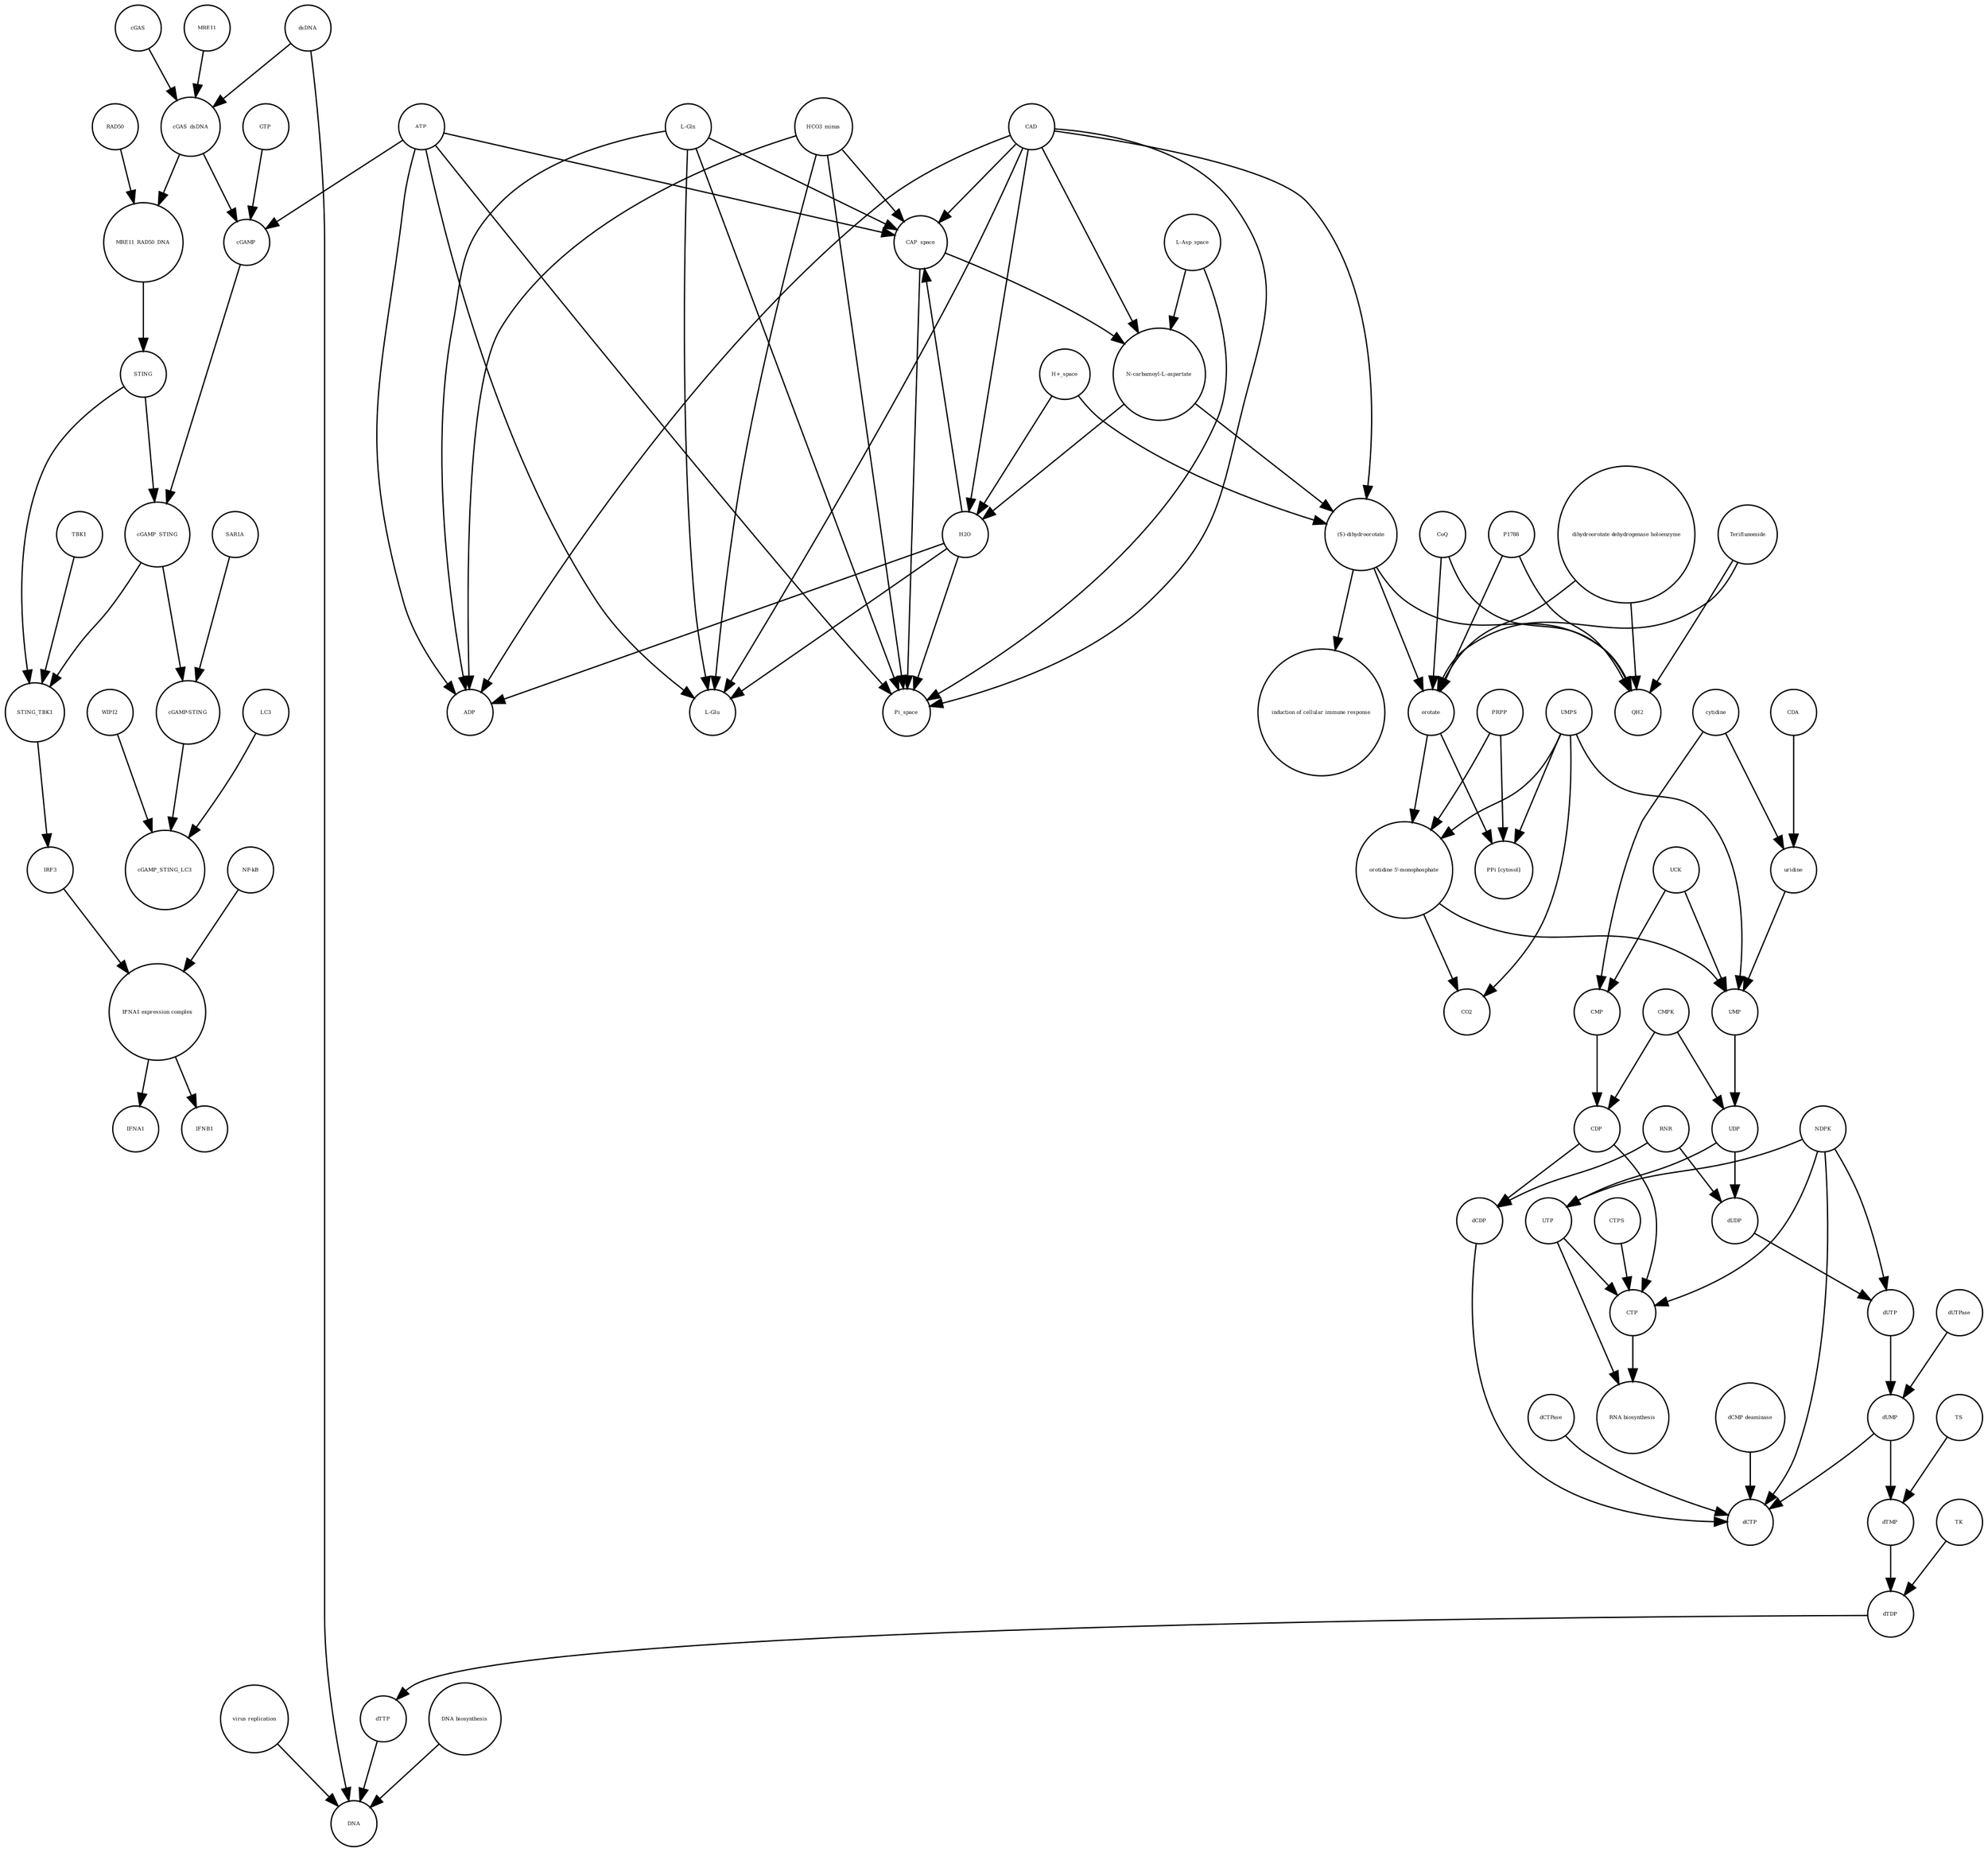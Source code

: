 strict digraph  {
UTP [annotation="", bipartite=0, cls="simple chemical", fontsize=4, label=UTP, shape=circle];
"RNA biosynthesis" [annotation="urn_miriam_obo.go_GO%3A0032774", bipartite=0, cls=phenotype, fontsize=4, label="RNA biosynthesis", shape=circle];
CTP [annotation="", bipartite=0, cls="simple chemical", fontsize=4, label=CTP, shape=circle];
"(S)-dihydroorotate" [annotation="", bipartite=0, cls="simple chemical", fontsize=4, label="(S)-dihydroorotate", shape=circle];
"induction of cellular immune response" [annotation="", bipartite=0, cls=phenotype, fontsize=4, label="induction of cellular immune response", shape=circle];
Pi_space [annotation="", bipartite=0, cls="simple chemical", fontsize=4, label=Pi_space, shape=circle];
CDA [annotation="", bipartite=0, cls=macromolecule, fontsize=4, label=CDA, shape=circle];
orotate [annotation="", bipartite=0, cls="simple chemical", fontsize=4, label=orotate, shape=circle];
cytidine [annotation="", bipartite=0, cls="simple chemical", fontsize=4, label=cytidine, shape=circle];
STING_TBK1 [annotation="", bipartite=0, cls=complex, fontsize=4, label=STING_TBK1, shape=circle];
"H+_space" [annotation="", bipartite=0, cls="simple chemical", fontsize=4, label="H+_space", shape=circle];
UDP [annotation="", bipartite=0, cls="simple chemical", fontsize=4, label=UDP, shape=circle];
ATP [annotation="", bipartite=0, cls="simple chemical", fontsize=4, label=ATP, shape=circle];
"virus replication" [annotation="", bipartite=0, cls=phenotype, fontsize=4, label="virus replication", shape=circle];
"L-Gln" [annotation="", bipartite=0, cls="simple chemical", fontsize=4, label="L-Gln", shape=circle];
"PPi [cytosol]" [annotation="", bipartite=0, cls="simple chemical", fontsize=4, label="PPi [cytosol]", shape=circle];
"NF-kB" [annotation="", bipartite=0, cls=complex, fontsize=4, label="NF-kB", shape=circle];
"N-carbamoyl-L-aspartate" [annotation="", bipartite=0, cls="simple chemical", fontsize=4, label="N-carbamoyl-L-aspartate", shape=circle];
CO2 [annotation="", bipartite=0, cls="simple chemical", fontsize=4, label=CO2, shape=circle];
"dCMP deaminase" [annotation="", bipartite=0, cls=macromolecule, fontsize=4, label="dCMP deaminase", shape=circle];
RNR [annotation="", bipartite=0, cls=macromolecule, fontsize=4, label=RNR, shape=circle];
dCTP [annotation="", bipartite=0, cls="simple chemical", fontsize=4, label=dCTP, shape=circle];
CDP [annotation="", bipartite=0, cls="simple chemical", fontsize=4, label=CDP, shape=circle];
"IFNA1 expression complex" [annotation="", bipartite=0, cls=complex, fontsize=4, label="IFNA1 expression complex", shape=circle];
dCTPase [annotation="", bipartite=0, cls=macromolecule, fontsize=4, label=dCTPase, shape=circle];
RAD50 [annotation="", bipartite=0, cls="macromolecule multimer", fontsize=4, label=RAD50, shape=circle];
UCK [annotation="", bipartite=0, cls=macromolecule, fontsize=4, label=UCK, shape=circle];
dUTP [annotation="", bipartite=0, cls="simple chemical", fontsize=4, label=dUTP, shape=circle];
cGAS [annotation="", bipartite=0, cls=macromolecule, fontsize=4, label=cGAS, shape=circle];
LC3 [annotation="", bipartite=0, cls=macromolecule, fontsize=4, label=LC3, shape=circle];
H2O [annotation="", bipartite=0, cls="simple chemical", fontsize=4, label=H2O, shape=circle];
TBK1 [annotation="", bipartite=0, cls=macromolecule, fontsize=4, label=TBK1, shape=circle];
dUTPase [annotation="", bipartite=0, cls=macromolecule, fontsize=4, label=dUTPase, shape=circle];
WIPI2 [annotation="", bipartite=0, cls=macromolecule, fontsize=4, label=WIPI2, shape=circle];
UMPS [annotation="", bipartite=0, cls="macromolecule multimer", fontsize=4, label=UMPS, shape=circle];
UMP [annotation="", bipartite=0, cls="simple chemical", fontsize=4, label=UMP, shape=circle];
ADP [annotation="", bipartite=0, cls="simple chemical", fontsize=4, label=ADP, shape=circle];
QH2 [annotation="", bipartite=0, cls="simple chemical", fontsize=4, label=QH2, shape=circle];
dTMP [annotation="", bipartite=0, cls="simple chemical", fontsize=4, label=dTMP, shape=circle];
CMP [annotation="", bipartite=0, cls="simple chemical", fontsize=4, label=CMP, shape=circle];
"L-Glu" [annotation="", bipartite=0, cls="simple chemical", fontsize=4, label="L-Glu", shape=circle];
"L-Asp_space" [annotation="", bipartite=0, cls="simple chemical", fontsize=4, label="L-Asp_space", shape=circle];
dsDNA [annotation="", bipartite=0, cls="simple chemical", fontsize=4, label=dsDNA, shape=circle];
cGAS_dsDNA [annotation="", bipartite=0, cls=complex, fontsize=4, label=cGAS_dsDNA, shape=circle];
dTTP [annotation="", bipartite=0, cls="simple chemical", fontsize=4, label=dTTP, shape=circle];
cGAMP [annotation="", bipartite=0, cls="simple chemical", fontsize=4, label=cGAMP, shape=circle];
"dihydroorotate dehydrogenase holoenzyme" [annotation="", bipartite=0, cls="simple chemical", fontsize=4, label="dihydroorotate dehydrogenase holoenzyme", shape=circle];
cGAMP_STING [annotation="", bipartite=0, cls=complex, fontsize=4, label=cGAMP_STING, shape=circle];
Teriflunomide [annotation="", bipartite=0, cls="simple chemical", fontsize=4, label=Teriflunomide, shape=circle];
CoQ [annotation="", bipartite=0, cls="simple chemical", fontsize=4, label=CoQ, shape=circle];
dUDP [annotation="", bipartite=0, cls="simple chemical", fontsize=4, label=dUDP, shape=circle];
"DNA biosynthesis" [annotation="urn_miriam_obo.go_GO%3A0071897", bipartite=0, cls=phenotype, fontsize=4, label="DNA biosynthesis", shape=circle];
"cGAMP-STING" [annotation="", bipartite=0, cls=complex, fontsize=4, label="cGAMP-STING", shape=circle];
CTPS [annotation="", bipartite=0, cls=macromolecule, fontsize=4, label=CTPS, shape=circle];
IRF3 [annotation="", bipartite=0, cls="macromolecule multimer", fontsize=4, label=IRF3, shape=circle];
P1788 [annotation="", bipartite=0, cls="simple chemical", fontsize=4, label=P1788, shape=circle];
PRPP [annotation="", bipartite=0, cls="simple chemical", fontsize=4, label=PRPP, shape=circle];
cGAMP_STING_LC3 [annotation="", bipartite=0, cls=complex, fontsize=4, label=cGAMP_STING_LC3, shape=circle];
SAR1A [annotation="", bipartite=0, cls=macromolecule, fontsize=4, label=SAR1A, shape=circle];
STING [annotation="", bipartite=0, cls="macromolecule multimer", fontsize=4, label=STING, shape=circle];
TS [annotation="", bipartite=0, cls=macromolecule, fontsize=4, label=TS, shape=circle];
CMPK [annotation="", bipartite=0, cls=macromolecule, fontsize=4, label=CMPK, shape=circle];
CAP_space [annotation="", bipartite=0, cls="simple chemical", fontsize=4, label=CAP_space, shape=circle];
dUMP [annotation="", bipartite=0, cls="simple chemical", fontsize=4, label=dUMP, shape=circle];
MRE11 [annotation="", bipartite=0, cls="macromolecule multimer", fontsize=4, label=MRE11, shape=circle];
IFNA1 [annotation="", bipartite=0, cls="nucleic acid feature", fontsize=4, label=IFNA1, shape=circle];
"orotidine 5'-monophosphate" [annotation="", bipartite=0, cls="simple chemical", fontsize=4, label="orotidine 5'-monophosphate", shape=circle];
CAD [annotation="", bipartite=0, cls=macromolecule, fontsize=4, label=CAD, shape=circle];
uridine [annotation="", bipartite=0, cls="simple chemical", fontsize=4, label=uridine, shape=circle];
MRE11_RAD50_DNA [annotation="", bipartite=0, cls=complex, fontsize=4, label=MRE11_RAD50_DNA, shape=circle];
GTP [annotation="", bipartite=0, cls="simple chemical", fontsize=4, label=GTP, shape=circle];
NDPK [annotation="", bipartite=0, cls=macromolecule, fontsize=4, label=NDPK, shape=circle];
HCO3_minus [annotation="", bipartite=0, cls="simple chemical", fontsize=4, label=HCO3_minus, shape=circle];
dCDP [annotation="", bipartite=0, cls="simple chemical", fontsize=4, label=dCDP, shape=circle];
DNA [annotation="", bipartite=0, cls="nucleic acid feature", fontsize=4, label=DNA, shape=circle];
dTDP [annotation="", bipartite=0, cls="simple chemical", fontsize=4, label=dTDP, shape=circle];
IFNB1 [annotation="", bipartite=0, cls="nucleic acid feature", fontsize=4, label=IFNB1, shape=circle];
TK [annotation="", bipartite=0, cls=macromolecule, fontsize=4, label=TK, shape=circle];
UTP -> "RNA biosynthesis"  [annotation="", interaction_type="necessary stimulation"];
UTP -> CTP  [annotation="", interaction_type=production];
CTP -> "RNA biosynthesis"  [annotation="", interaction_type="necessary stimulation"];
"(S)-dihydroorotate" -> "induction of cellular immune response"  [annotation="", interaction_type="necessary stimulation"];
"(S)-dihydroorotate" -> orotate  [annotation="", interaction_type=production];
"(S)-dihydroorotate" -> QH2  [annotation="", interaction_type=production];
CDA -> uridine  [annotation="", interaction_type=catalysis];
orotate -> "PPi [cytosol]"  [annotation="", interaction_type=production];
orotate -> "orotidine 5'-monophosphate"  [annotation="", interaction_type=production];
cytidine -> CMP  [annotation="", interaction_type=production];
cytidine -> uridine  [annotation="", interaction_type=production];
STING_TBK1 -> IRF3  [annotation="", interaction_type=catalysis];
"H+_space" -> H2O  [annotation="", interaction_type=production];
"H+_space" -> "(S)-dihydroorotate"  [annotation="", interaction_type=production];
UDP -> dUDP  [annotation="", interaction_type=production];
UDP -> UTP  [annotation="", interaction_type=production];
ATP -> cGAMP  [annotation="", interaction_type=production];
ATP -> Pi_space  [annotation="", interaction_type=production];
ATP -> CAP_space  [annotation="", interaction_type=production];
ATP -> ADP  [annotation="", interaction_type=production];
ATP -> "L-Glu"  [annotation="", interaction_type=production];
"virus replication" -> DNA  [annotation="", interaction_type=inhibition];
"L-Gln" -> Pi_space  [annotation="", interaction_type=production];
"L-Gln" -> CAP_space  [annotation="", interaction_type=production];
"L-Gln" -> "L-Glu"  [annotation="", interaction_type=production];
"L-Gln" -> ADP  [annotation="", interaction_type=production];
"NF-kB" -> "IFNA1 expression complex"  [annotation="", interaction_type=production];
"N-carbamoyl-L-aspartate" -> H2O  [annotation="", interaction_type=production];
"N-carbamoyl-L-aspartate" -> "(S)-dihydroorotate"  [annotation="", interaction_type=production];
"dCMP deaminase" -> dCTP  [annotation="", interaction_type=catalysis];
RNR -> dCDP  [annotation="", interaction_type=catalysis];
RNR -> dUDP  [annotation="", interaction_type=catalysis];
CDP -> dCDP  [annotation="", interaction_type=production];
CDP -> CTP  [annotation="", interaction_type=production];
"IFNA1 expression complex" -> IFNB1  [annotation="", interaction_type=stimulation];
"IFNA1 expression complex" -> IFNA1  [annotation="", interaction_type=stimulation];
dCTPase -> dCTP  [annotation="", interaction_type=catalysis];
RAD50 -> MRE11_RAD50_DNA  [annotation="", interaction_type=production];
UCK -> CMP  [annotation="", interaction_type=catalysis];
UCK -> UMP  [annotation="", interaction_type=catalysis];
dUTP -> dUMP  [annotation="", interaction_type=production];
cGAS -> cGAS_dsDNA  [annotation="", interaction_type=production];
LC3 -> cGAMP_STING_LC3  [annotation="", interaction_type=production];
H2O -> Pi_space  [annotation="", interaction_type=production];
H2O -> CAP_space  [annotation="", interaction_type=production];
H2O -> "L-Glu"  [annotation="", interaction_type=production];
H2O -> ADP  [annotation="", interaction_type=production];
TBK1 -> STING_TBK1  [annotation="", interaction_type=production];
dUTPase -> dUMP  [annotation="", interaction_type=catalysis];
WIPI2 -> cGAMP_STING_LC3  [annotation="", interaction_type=catalysis];
UMPS -> CO2  [annotation=urn_miriam_reactome_REACT_1698, interaction_type=catalysis];
UMPS -> UMP  [annotation=urn_miriam_reactome_REACT_1698, interaction_type=catalysis];
UMPS -> "PPi [cytosol]"  [annotation=urn_miriam_reactome_REACT_1698, interaction_type=catalysis];
UMPS -> "orotidine 5'-monophosphate"  [annotation=urn_miriam_reactome_REACT_1698, interaction_type=catalysis];
UMP -> UDP  [annotation="", interaction_type=production];
dTMP -> dTDP  [annotation="", interaction_type=production];
CMP -> CDP  [annotation="", interaction_type=production];
"L-Asp_space" -> Pi_space  [annotation="", interaction_type=production];
"L-Asp_space" -> "N-carbamoyl-L-aspartate"  [annotation="", interaction_type=production];
dsDNA -> DNA  [annotation="", interaction_type=production];
dsDNA -> cGAS_dsDNA  [annotation="", interaction_type=production];
cGAS_dsDNA -> cGAMP  [annotation="", interaction_type=catalysis];
cGAS_dsDNA -> MRE11_RAD50_DNA  [annotation="", interaction_type=production];
dTTP -> DNA  [annotation="", interaction_type=production];
cGAMP -> cGAMP_STING  [annotation="", interaction_type=production];
"dihydroorotate dehydrogenase holoenzyme" -> orotate  [annotation=urn_miriam_reactome_REACT_1698, interaction_type=catalysis];
"dihydroorotate dehydrogenase holoenzyme" -> QH2  [annotation=urn_miriam_reactome_REACT_1698, interaction_type=catalysis];
cGAMP_STING -> STING_TBK1  [annotation="", interaction_type=production];
cGAMP_STING -> "cGAMP-STING"  [annotation="", interaction_type=production];
Teriflunomide -> orotate  [annotation=urn_miriam_reactome_REACT_1698, interaction_type=inhibition];
Teriflunomide -> QH2  [annotation=urn_miriam_reactome_REACT_1698, interaction_type=inhibition];
CoQ -> orotate  [annotation="", interaction_type=production];
CoQ -> QH2  [annotation="", interaction_type=production];
dUDP -> dUTP  [annotation="", interaction_type=production];
"DNA biosynthesis" -> DNA  [annotation="", interaction_type=catalysis];
"cGAMP-STING" -> cGAMP_STING_LC3  [annotation="", interaction_type=production];
CTPS -> CTP  [annotation="", interaction_type=catalysis];
IRF3 -> "IFNA1 expression complex"  [annotation="", interaction_type=production];
P1788 -> orotate  [annotation=urn_miriam_reactome_REACT_1698, interaction_type=inhibition];
P1788 -> QH2  [annotation=urn_miriam_reactome_REACT_1698, interaction_type=inhibition];
PRPP -> "PPi [cytosol]"  [annotation="", interaction_type=production];
PRPP -> "orotidine 5'-monophosphate"  [annotation="", interaction_type=production];
SAR1A -> "cGAMP-STING"  [annotation="", interaction_type=catalysis];
STING -> cGAMP_STING  [annotation="", interaction_type=production];
STING -> STING_TBK1  [annotation="", interaction_type=production];
TS -> dTMP  [annotation="", interaction_type=catalysis];
CMPK -> UDP  [annotation="", interaction_type=catalysis];
CMPK -> CDP  [annotation="", interaction_type=catalysis];
CAP_space -> Pi_space  [annotation="", interaction_type=production];
CAP_space -> "N-carbamoyl-L-aspartate"  [annotation="", interaction_type=production];
dUMP -> dCTP  [annotation="", interaction_type=production];
dUMP -> dTMP  [annotation="", interaction_type=production];
MRE11 -> cGAS_dsDNA  [annotation="", interaction_type=production];
"orotidine 5'-monophosphate" -> CO2  [annotation="", interaction_type=production];
"orotidine 5'-monophosphate" -> UMP  [annotation="", interaction_type=production];
CAD -> H2O  [annotation=urn_miriam_reactome_REACT_1698, interaction_type=catalysis];
CAD -> "(S)-dihydroorotate"  [annotation=urn_miriam_reactome_REACT_1698, interaction_type=catalysis];
CAD -> Pi_space  [annotation=urn_miriam_reactome_REACT_1698, interaction_type=catalysis];
CAD -> "N-carbamoyl-L-aspartate"  [annotation=urn_miriam_reactome_REACT_1698, interaction_type=catalysis];
CAD -> CAP_space  [annotation=urn_miriam_reactome_REACT_1698, interaction_type=catalysis];
CAD -> ADP  [annotation=urn_miriam_reactome_REACT_1698, interaction_type=catalysis];
CAD -> "L-Glu"  [annotation=urn_miriam_reactome_REACT_1698, interaction_type=catalysis];
uridine -> UMP  [annotation="", interaction_type=production];
MRE11_RAD50_DNA -> STING  [annotation="", interaction_type=catalysis];
GTP -> cGAMP  [annotation="", interaction_type=production];
NDPK -> dUTP  [annotation="", interaction_type=catalysis];
NDPK -> dCTP  [annotation="", interaction_type=catalysis];
NDPK -> UTP  [annotation="", interaction_type=catalysis];
NDPK -> CTP  [annotation="", interaction_type=catalysis];
HCO3_minus -> Pi_space  [annotation="", interaction_type=production];
HCO3_minus -> CAP_space  [annotation="", interaction_type=production];
HCO3_minus -> "L-Glu"  [annotation="", interaction_type=production];
HCO3_minus -> ADP  [annotation="", interaction_type=production];
dCDP -> dCTP  [annotation="", interaction_type=production];
dTDP -> dTTP  [annotation="", interaction_type=production];
TK -> dTDP  [annotation="", interaction_type=catalysis];
}
